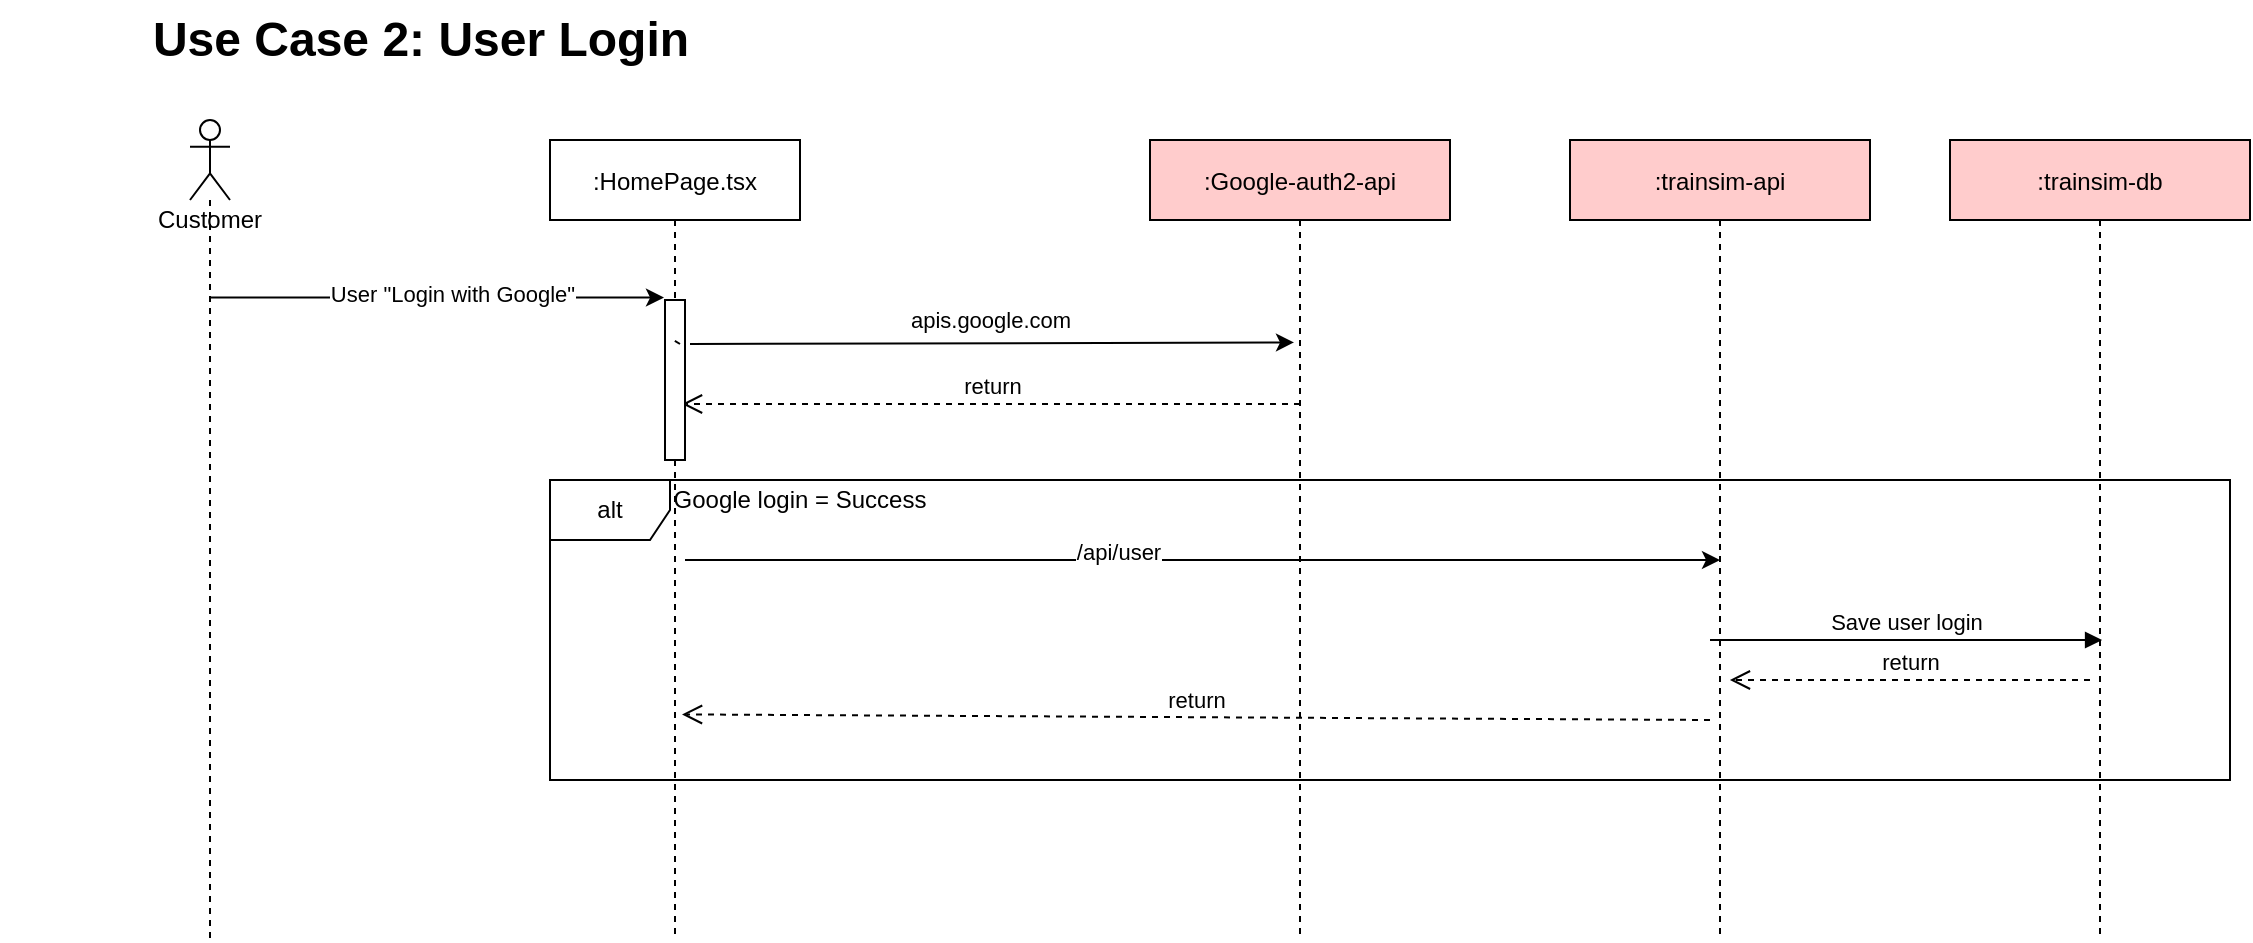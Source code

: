 <mxfile version="15.0.2" type="device"><diagram id="aBiL8ZTkDlTZXRk322NE" name="Page-1"><mxGraphModel dx="1662" dy="705" grid="1" gridSize="10" guides="1" tooltips="1" connect="1" arrows="1" fold="1" page="1" pageScale="1" pageWidth="1700" pageHeight="1100" math="0" shadow="0"><root><mxCell id="0"/><mxCell id="1" parent="0"/><mxCell id="Pk9lVf8aTCPrWbVOkCFN-1" value="alt" style="shape=umlFrame;whiteSpace=wrap;html=1;" vertex="1" parent="1"><mxGeometry x="285" y="250" width="840" height="150" as="geometry"/></mxCell><mxCell id="Pk9lVf8aTCPrWbVOkCFN-2" value=":HomePage.tsx" style="shape=umlLifeline;perimeter=lifelinePerimeter;container=1;collapsible=0;recursiveResize=0;rounded=0;shadow=0;strokeWidth=1;" vertex="1" parent="1"><mxGeometry x="285" y="80" width="125" height="400" as="geometry"/></mxCell><mxCell id="Pk9lVf8aTCPrWbVOkCFN-3" value="Customer" style="shape=umlLifeline;participant=umlActor;perimeter=lifelinePerimeter;whiteSpace=wrap;html=1;container=1;collapsible=0;recursiveResize=0;verticalAlign=top;spacingTop=36;outlineConnect=0;" vertex="1" parent="1"><mxGeometry x="105" y="70" width="20" height="410" as="geometry"/></mxCell><mxCell id="Pk9lVf8aTCPrWbVOkCFN-4" value="Use Case 2: User Login" style="text;strokeColor=none;fillColor=none;html=1;fontSize=24;fontStyle=1;verticalAlign=middle;align=center;" vertex="1" parent="1"><mxGeometry x="10" y="10" width="420" height="40" as="geometry"/></mxCell><mxCell id="Pk9lVf8aTCPrWbVOkCFN-5" value=":Google-auth2-api" style="shape=umlLifeline;perimeter=lifelinePerimeter;container=1;collapsible=0;recursiveResize=0;rounded=0;shadow=0;strokeWidth=1;fillColor=#FFCCCC;" vertex="1" parent="1"><mxGeometry x="585" y="80" width="150" height="400" as="geometry"/></mxCell><mxCell id="Pk9lVf8aTCPrWbVOkCFN-6" value="" style="endArrow=classic;html=1;entryX=0.456;entryY=0.197;entryDx=0;entryDy=0;entryPerimeter=0;" edge="1" parent="1" source="Pk9lVf8aTCPrWbVOkCFN-3" target="Pk9lVf8aTCPrWbVOkCFN-2"><mxGeometry width="50" height="50" relative="1" as="geometry"><mxPoint x="125" y="190" as="sourcePoint"/><mxPoint x="175" y="140" as="targetPoint"/></mxGeometry></mxCell><mxCell id="Pk9lVf8aTCPrWbVOkCFN-7" value="User &quot;Login with Google&quot;" style="edgeLabel;html=1;align=center;verticalAlign=middle;resizable=0;points=[];" vertex="1" connectable="0" parent="Pk9lVf8aTCPrWbVOkCFN-6"><mxGeometry x="0.116" y="2" relative="1" as="geometry"><mxPoint x="-6" as="offset"/></mxGeometry></mxCell><mxCell id="Pk9lVf8aTCPrWbVOkCFN-8" value="" style="endArrow=classic;html=1;entryX=0.5;entryY=0.525;entryDx=0;entryDy=0;entryPerimeter=0;" edge="1" parent="1" target="Pk9lVf8aTCPrWbVOkCFN-16"><mxGeometry width="50" height="50" relative="1" as="geometry"><mxPoint x="352.5" y="290" as="sourcePoint"/><mxPoint x="532.5" y="290" as="targetPoint"/><Array as="points"/></mxGeometry></mxCell><mxCell id="Pk9lVf8aTCPrWbVOkCFN-9" value="/api/user" style="edgeLabel;html=1;align=center;verticalAlign=middle;resizable=0;points=[];" vertex="1" connectable="0" parent="Pk9lVf8aTCPrWbVOkCFN-8"><mxGeometry x="-0.165" y="4" relative="1" as="geometry"><mxPoint as="offset"/></mxGeometry></mxCell><mxCell id="Pk9lVf8aTCPrWbVOkCFN-10" value="" style="endArrow=classic;html=1;startArrow=none;entryX=0.48;entryY=0.253;entryDx=0;entryDy=0;entryPerimeter=0;" edge="1" parent="1" target="Pk9lVf8aTCPrWbVOkCFN-5"><mxGeometry width="50" height="50" relative="1" as="geometry"><mxPoint x="355" y="182" as="sourcePoint"/><mxPoint x="845" y="182" as="targetPoint"/><Array as="points"/></mxGeometry></mxCell><mxCell id="Pk9lVf8aTCPrWbVOkCFN-11" value="return" style="html=1;verticalAlign=bottom;endArrow=open;dashed=1;endSize=8;entryX=0.85;entryY=0.65;entryDx=0;entryDy=0;entryPerimeter=0;exitX=0.5;exitY=0.33;exitDx=0;exitDy=0;exitPerimeter=0;" edge="1" parent="1" source="Pk9lVf8aTCPrWbVOkCFN-5" target="Pk9lVf8aTCPrWbVOkCFN-12"><mxGeometry relative="1" as="geometry"><mxPoint x="845" y="212" as="sourcePoint"/><mxPoint x="525" y="228" as="targetPoint"/><Array as="points"/></mxGeometry></mxCell><mxCell id="Pk9lVf8aTCPrWbVOkCFN-12" value="" style="html=1;points=[];perimeter=orthogonalPerimeter;" vertex="1" parent="1"><mxGeometry x="342.5" y="160" width="10" height="80" as="geometry"/></mxCell><mxCell id="Pk9lVf8aTCPrWbVOkCFN-13" value="" style="endArrow=none;html=1;exitX=0.52;exitY=0.255;exitDx=0;exitDy=0;exitPerimeter=0;entryX=0.493;entryY=0.255;entryDx=0;entryDy=0;entryPerimeter=0;" edge="1" parent="1" source="Pk9lVf8aTCPrWbVOkCFN-2" target="Pk9lVf8aTCPrWbVOkCFN-12"><mxGeometry width="50" height="50" relative="1" as="geometry"><mxPoint x="350" y="182" as="sourcePoint"/><mxPoint x="1013.95" y="182" as="targetPoint"/><Array as="points"/></mxGeometry></mxCell><mxCell id="Pk9lVf8aTCPrWbVOkCFN-14" value="&lt;div&gt;apis.google.com&lt;/div&gt;" style="edgeLabel;html=1;align=center;verticalAlign=middle;resizable=0;points=[];" vertex="1" connectable="0" parent="Pk9lVf8aTCPrWbVOkCFN-13"><mxGeometry x="-0.165" y="4" relative="1" as="geometry"><mxPoint x="158" y="-15" as="offset"/></mxGeometry></mxCell><mxCell id="Pk9lVf8aTCPrWbVOkCFN-15" value="Google login = Success" style="text;html=1;strokeColor=none;fillColor=none;align=center;verticalAlign=middle;whiteSpace=wrap;rounded=0;" vertex="1" parent="1"><mxGeometry x="345" y="250" width="130" height="20" as="geometry"/></mxCell><mxCell id="Pk9lVf8aTCPrWbVOkCFN-16" value=":trainsim-api" style="shape=umlLifeline;perimeter=lifelinePerimeter;container=1;collapsible=0;recursiveResize=0;rounded=0;shadow=0;strokeWidth=1;fillColor=#FFCCCC;" vertex="1" parent="1"><mxGeometry x="795" y="80" width="150" height="400" as="geometry"/></mxCell><mxCell id="Pk9lVf8aTCPrWbVOkCFN-17" value="Save user login" style="html=1;verticalAlign=bottom;endArrow=block;entryX=0.507;entryY=0.625;entryDx=0;entryDy=0;entryPerimeter=0;" edge="1" parent="Pk9lVf8aTCPrWbVOkCFN-16" target="Pk9lVf8aTCPrWbVOkCFN-18"><mxGeometry width="80" relative="1" as="geometry"><mxPoint x="70" y="250" as="sourcePoint"/><mxPoint x="150" y="250" as="targetPoint"/></mxGeometry></mxCell><mxCell id="Pk9lVf8aTCPrWbVOkCFN-18" value=":trainsim-db" style="shape=umlLifeline;perimeter=lifelinePerimeter;container=1;collapsible=0;recursiveResize=0;rounded=0;shadow=0;strokeWidth=1;fillColor=#FFCCCC;" vertex="1" parent="1"><mxGeometry x="985" y="80" width="150" height="400" as="geometry"/></mxCell><mxCell id="Pk9lVf8aTCPrWbVOkCFN-19" value="return" style="html=1;verticalAlign=bottom;endArrow=open;dashed=1;endSize=8;entryX=0.533;entryY=0.675;entryDx=0;entryDy=0;entryPerimeter=0;" edge="1" parent="1" target="Pk9lVf8aTCPrWbVOkCFN-16"><mxGeometry relative="1" as="geometry"><mxPoint x="1055" y="350" as="sourcePoint"/><mxPoint x="870" y="347" as="targetPoint"/></mxGeometry></mxCell><mxCell id="Pk9lVf8aTCPrWbVOkCFN-20" value="return" style="html=1;verticalAlign=bottom;endArrow=open;dashed=1;endSize=8;entryX=0.528;entryY=0.718;entryDx=0;entryDy=0;entryPerimeter=0;" edge="1" parent="1" target="Pk9lVf8aTCPrWbVOkCFN-2"><mxGeometry relative="1" as="geometry"><mxPoint x="865" y="370" as="sourcePoint"/><mxPoint x="785" y="370" as="targetPoint"/></mxGeometry></mxCell></root></mxGraphModel></diagram></mxfile>